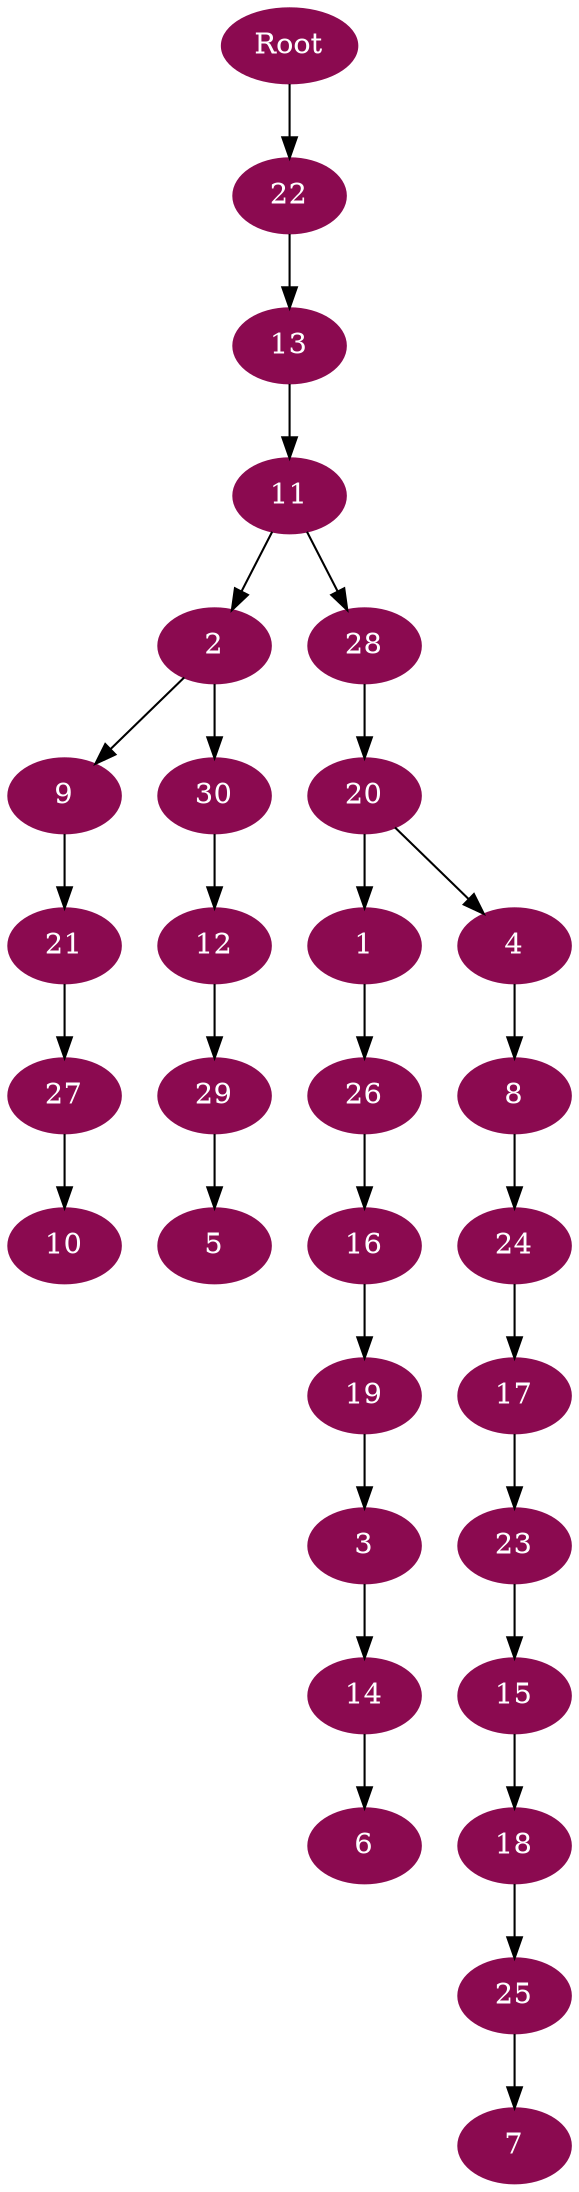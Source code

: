 digraph G {
node [color=deeppink4, style=filled, fontcolor=white];
20 -> 1;
11 -> 2;
19 -> 3;
20 -> 4;
29 -> 5;
14 -> 6;
25 -> 7;
4 -> 8;
2 -> 9;
27 -> 10;
13 -> 11;
30 -> 12;
22 -> 13;
3 -> 14;
23 -> 15;
26 -> 16;
24 -> 17;
15 -> 18;
16 -> 19;
28 -> 20;
9 -> 21;
Root -> 22;
17 -> 23;
8 -> 24;
18 -> 25;
1 -> 26;
21 -> 27;
11 -> 28;
12 -> 29;
2 -> 30;
}
